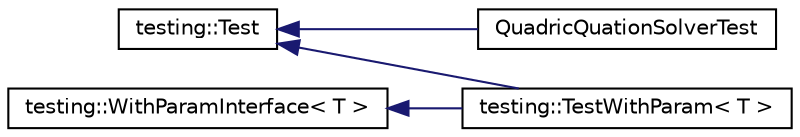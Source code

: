 digraph "Graphical Class Hierarchy"
{
  edge [fontname="Helvetica",fontsize="10",labelfontname="Helvetica",labelfontsize="10"];
  node [fontname="Helvetica",fontsize="10",shape=record];
  rankdir="LR";
  Node141 [label="testing::Test",height=0.2,width=0.4,color="black", fillcolor="white", style="filled",URL="$classtesting_1_1Test.html"];
  Node141 -> Node142 [dir="back",color="midnightblue",fontsize="10",style="solid",fontname="Helvetica"];
  Node142 [label="QuadricQuationSolverTest",height=0.2,width=0.4,color="black", fillcolor="white", style="filled",URL="$classQuadricQuationSolverTest.html"];
  Node141 -> Node1 [dir="back",color="midnightblue",fontsize="10",style="solid",fontname="Helvetica"];
  Node1 [label="testing::TestWithParam\< T \>",height=0.2,width=0.4,color="black", fillcolor="white", style="filled",URL="$classtesting_1_1TestWithParam.html"];
  Node0 [label="testing::WithParamInterface\< T \>",height=0.2,width=0.4,color="black", fillcolor="white", style="filled",URL="$classtesting_1_1WithParamInterface.html"];
  Node0 -> Node1 [dir="back",color="midnightblue",fontsize="10",style="solid",fontname="Helvetica"];
}
